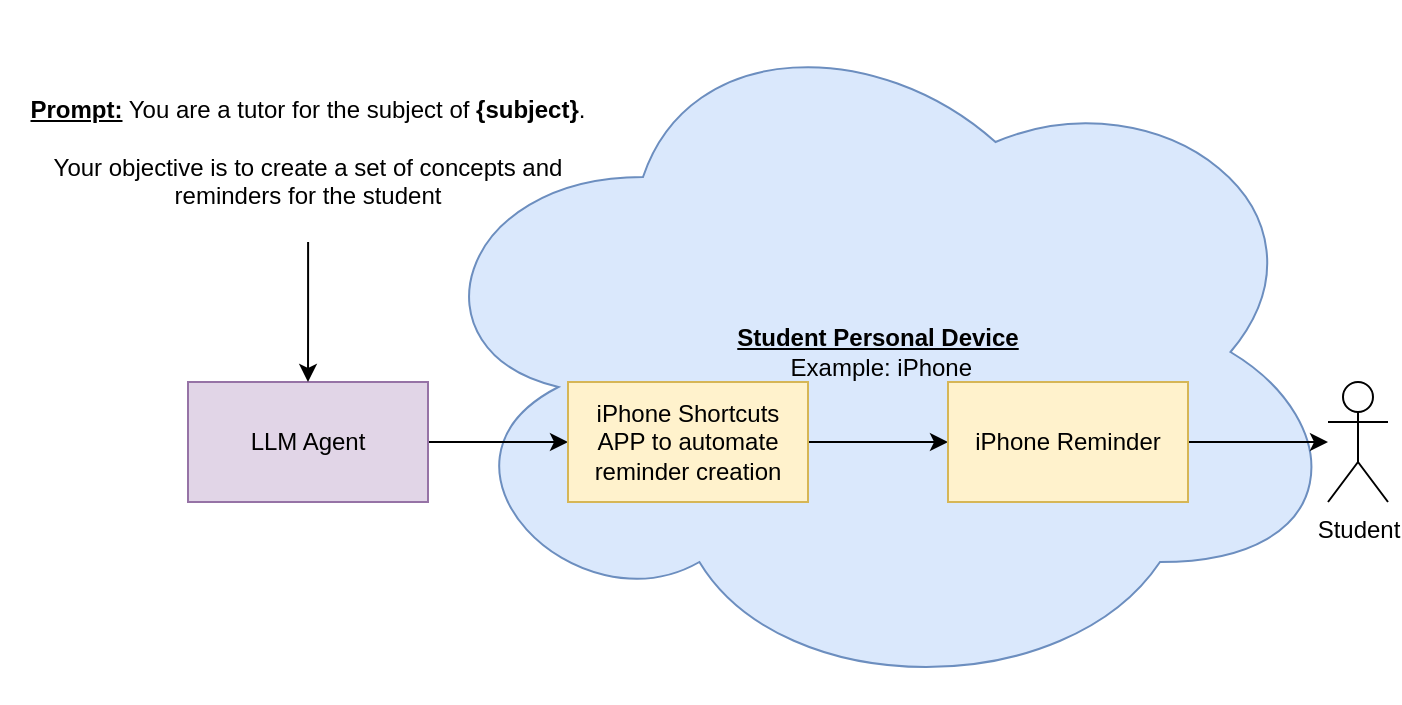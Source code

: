 <mxfile version="21.2.6" type="device">
  <diagram name="Page-1" id="UVFmpenOWzMtIAihim1b">
    <mxGraphModel dx="3085" dy="1849" grid="1" gridSize="10" guides="1" tooltips="1" connect="1" arrows="1" fold="1" page="1" pageScale="1" pageWidth="850" pageHeight="1100" math="0" shadow="0">
      <root>
        <mxCell id="0" />
        <mxCell id="1" parent="0" />
        <mxCell id="bufWwXe2Km7nXcZ6Lh-D-11" value="&lt;div align=&quot;center&quot;&gt;&lt;b&gt;&lt;u&gt;Student Personal Device&lt;/u&gt;&lt;/b&gt;&lt;br&gt;&lt;/div&gt;&amp;nbsp;Example: iPhone" style="ellipse;shape=cloud;whiteSpace=wrap;html=1;fillColor=#dae8fc;strokeColor=#6c8ebf;" vertex="1" parent="1">
          <mxGeometry x="270" y="210" width="470" height="350" as="geometry" />
        </mxCell>
        <mxCell id="bufWwXe2Km7nXcZ6Lh-D-4" value="" style="edgeStyle=orthogonalEdgeStyle;rounded=0;orthogonalLoop=1;jettySize=auto;html=1;" edge="1" parent="1" source="bufWwXe2Km7nXcZ6Lh-D-1" target="bufWwXe2Km7nXcZ6Lh-D-3">
          <mxGeometry relative="1" as="geometry" />
        </mxCell>
        <mxCell id="bufWwXe2Km7nXcZ6Lh-D-1" value="LLM Agent" style="rounded=0;whiteSpace=wrap;html=1;fillColor=#e1d5e7;strokeColor=#9673a6;" vertex="1" parent="1">
          <mxGeometry x="160" y="400" width="120" height="60" as="geometry" />
        </mxCell>
        <mxCell id="bufWwXe2Km7nXcZ6Lh-D-10" value="" style="edgeStyle=orthogonalEdgeStyle;rounded=0;orthogonalLoop=1;jettySize=auto;html=1;" edge="1" parent="1" source="bufWwXe2Km7nXcZ6Lh-D-2" target="bufWwXe2Km7nXcZ6Lh-D-1">
          <mxGeometry relative="1" as="geometry" />
        </mxCell>
        <mxCell id="bufWwXe2Km7nXcZ6Lh-D-2" value="&lt;div&gt;&lt;b&gt;&lt;u&gt;Prompt:&lt;/u&gt;&lt;/b&gt; You are a tutor for the subject of &lt;b&gt;{subject}&lt;/b&gt;.&lt;/div&gt;&lt;div&gt;&lt;br&gt;&lt;/div&gt;&lt;div&gt;Your objective is to create a set of concepts and reminders for the student&lt;br&gt;&lt;/div&gt;" style="text;html=1;strokeColor=none;fillColor=none;align=center;verticalAlign=middle;whiteSpace=wrap;rounded=0;" vertex="1" parent="1">
          <mxGeometry x="66.25" y="240" width="307.5" height="90" as="geometry" />
        </mxCell>
        <mxCell id="bufWwXe2Km7nXcZ6Lh-D-6" value="" style="edgeStyle=orthogonalEdgeStyle;rounded=0;orthogonalLoop=1;jettySize=auto;html=1;" edge="1" parent="1" source="bufWwXe2Km7nXcZ6Lh-D-3" target="bufWwXe2Km7nXcZ6Lh-D-5">
          <mxGeometry relative="1" as="geometry" />
        </mxCell>
        <mxCell id="bufWwXe2Km7nXcZ6Lh-D-3" value="iPhone Shortcuts APP to automate reminder creation" style="whiteSpace=wrap;html=1;rounded=0;fillColor=#fff2cc;strokeColor=#d6b656;" vertex="1" parent="1">
          <mxGeometry x="350" y="400" width="120" height="60" as="geometry" />
        </mxCell>
        <mxCell id="bufWwXe2Km7nXcZ6Lh-D-8" value="" style="edgeStyle=orthogonalEdgeStyle;rounded=0;orthogonalLoop=1;jettySize=auto;html=1;" edge="1" parent="1" source="bufWwXe2Km7nXcZ6Lh-D-5" target="bufWwXe2Km7nXcZ6Lh-D-7">
          <mxGeometry relative="1" as="geometry" />
        </mxCell>
        <mxCell id="bufWwXe2Km7nXcZ6Lh-D-5" value="iPhone Reminder" style="whiteSpace=wrap;html=1;rounded=0;fillColor=#fff2cc;strokeColor=#d6b656;" vertex="1" parent="1">
          <mxGeometry x="540" y="400" width="120" height="60" as="geometry" />
        </mxCell>
        <mxCell id="bufWwXe2Km7nXcZ6Lh-D-7" value="Student" style="shape=umlActor;verticalLabelPosition=bottom;verticalAlign=top;html=1;outlineConnect=0;" vertex="1" parent="1">
          <mxGeometry x="730" y="400" width="30" height="60" as="geometry" />
        </mxCell>
      </root>
    </mxGraphModel>
  </diagram>
</mxfile>
